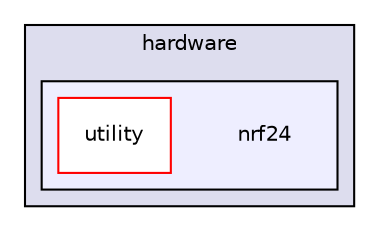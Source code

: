 digraph "esp32-snippets/hardware/nrf24" {
  compound=true
  node [ fontsize="10", fontname="Helvetica"];
  edge [ labelfontsize="10", labelfontname="Helvetica"];
  subgraph clusterdir_3129719c13c172816610955a64eb5633 {
    graph [ bgcolor="#ddddee", pencolor="black", label="hardware" fontname="Helvetica", fontsize="10", URL="dir_3129719c13c172816610955a64eb5633.html"]
  subgraph clusterdir_762f8339485dd53b1118aabd574b4451 {
    graph [ bgcolor="#eeeeff", pencolor="black", label="" URL="dir_762f8339485dd53b1118aabd574b4451.html"];
    dir_762f8339485dd53b1118aabd574b4451 [shape=plaintext label="nrf24"];
    dir_8887db0e1e6c9391bc9d2f4ef498d574 [shape=box label="utility" color="red" fillcolor="white" style="filled" URL="dir_8887db0e1e6c9391bc9d2f4ef498d574.html"];
  }
  }
}
